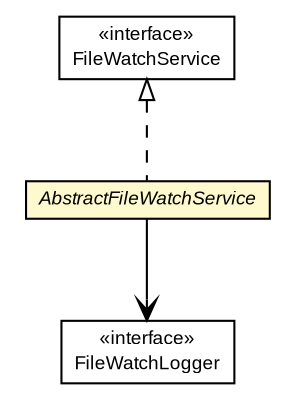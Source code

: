 #!/usr/local/bin/dot
#
# Class diagram 
# Generated by UMLGraph version R5_6-24-gf6e263 (http://www.umlgraph.org/)
#

digraph G {
	edge [fontname="arial",fontsize=10,labelfontname="arial",labelfontsize=10];
	node [fontname="arial",fontsize=10,shape=plaintext];
	nodesep=0.25;
	ranksep=0.5;
	// com.google.code.play2.watcher.api.FileWatchService
	c15 [label=<<table title="com.google.code.play2.watcher.api.FileWatchService" border="0" cellborder="1" cellspacing="0" cellpadding="2" port="p" href="./FileWatchService.html">
		<tr><td><table border="0" cellspacing="0" cellpadding="1">
<tr><td align="center" balign="center"> &#171;interface&#187; </td></tr>
<tr><td align="center" balign="center"> FileWatchService </td></tr>
		</table></td></tr>
		</table>>, URL="./FileWatchService.html", fontname="arial", fontcolor="black", fontsize=9.0];
	// com.google.code.play2.watcher.api.FileWatchLogger
	c17 [label=<<table title="com.google.code.play2.watcher.api.FileWatchLogger" border="0" cellborder="1" cellspacing="0" cellpadding="2" port="p" href="./FileWatchLogger.html">
		<tr><td><table border="0" cellspacing="0" cellpadding="1">
<tr><td align="center" balign="center"> &#171;interface&#187; </td></tr>
<tr><td align="center" balign="center"> FileWatchLogger </td></tr>
		</table></td></tr>
		</table>>, URL="./FileWatchLogger.html", fontname="arial", fontcolor="black", fontsize=9.0];
	// com.google.code.play2.watcher.api.AbstractFileWatchService
	c27 [label=<<table title="com.google.code.play2.watcher.api.AbstractFileWatchService" border="0" cellborder="1" cellspacing="0" cellpadding="2" port="p" bgcolor="lemonChiffon" href="./AbstractFileWatchService.html">
		<tr><td><table border="0" cellspacing="0" cellpadding="1">
<tr><td align="center" balign="center"><font face="arial italic"> AbstractFileWatchService </font></td></tr>
		</table></td></tr>
		</table>>, URL="./AbstractFileWatchService.html", fontname="arial", fontcolor="black", fontsize=9.0];
	//com.google.code.play2.watcher.api.AbstractFileWatchService implements com.google.code.play2.watcher.api.FileWatchService
	c15:p -> c27:p [dir=back,arrowtail=empty,style=dashed];
	// com.google.code.play2.watcher.api.AbstractFileWatchService NAVASSOC com.google.code.play2.watcher.api.FileWatchLogger
	c27:p -> c17:p [taillabel="", label="", headlabel="", fontname="arial", fontcolor="black", fontsize=10.0, color="black", arrowhead=open];
}

